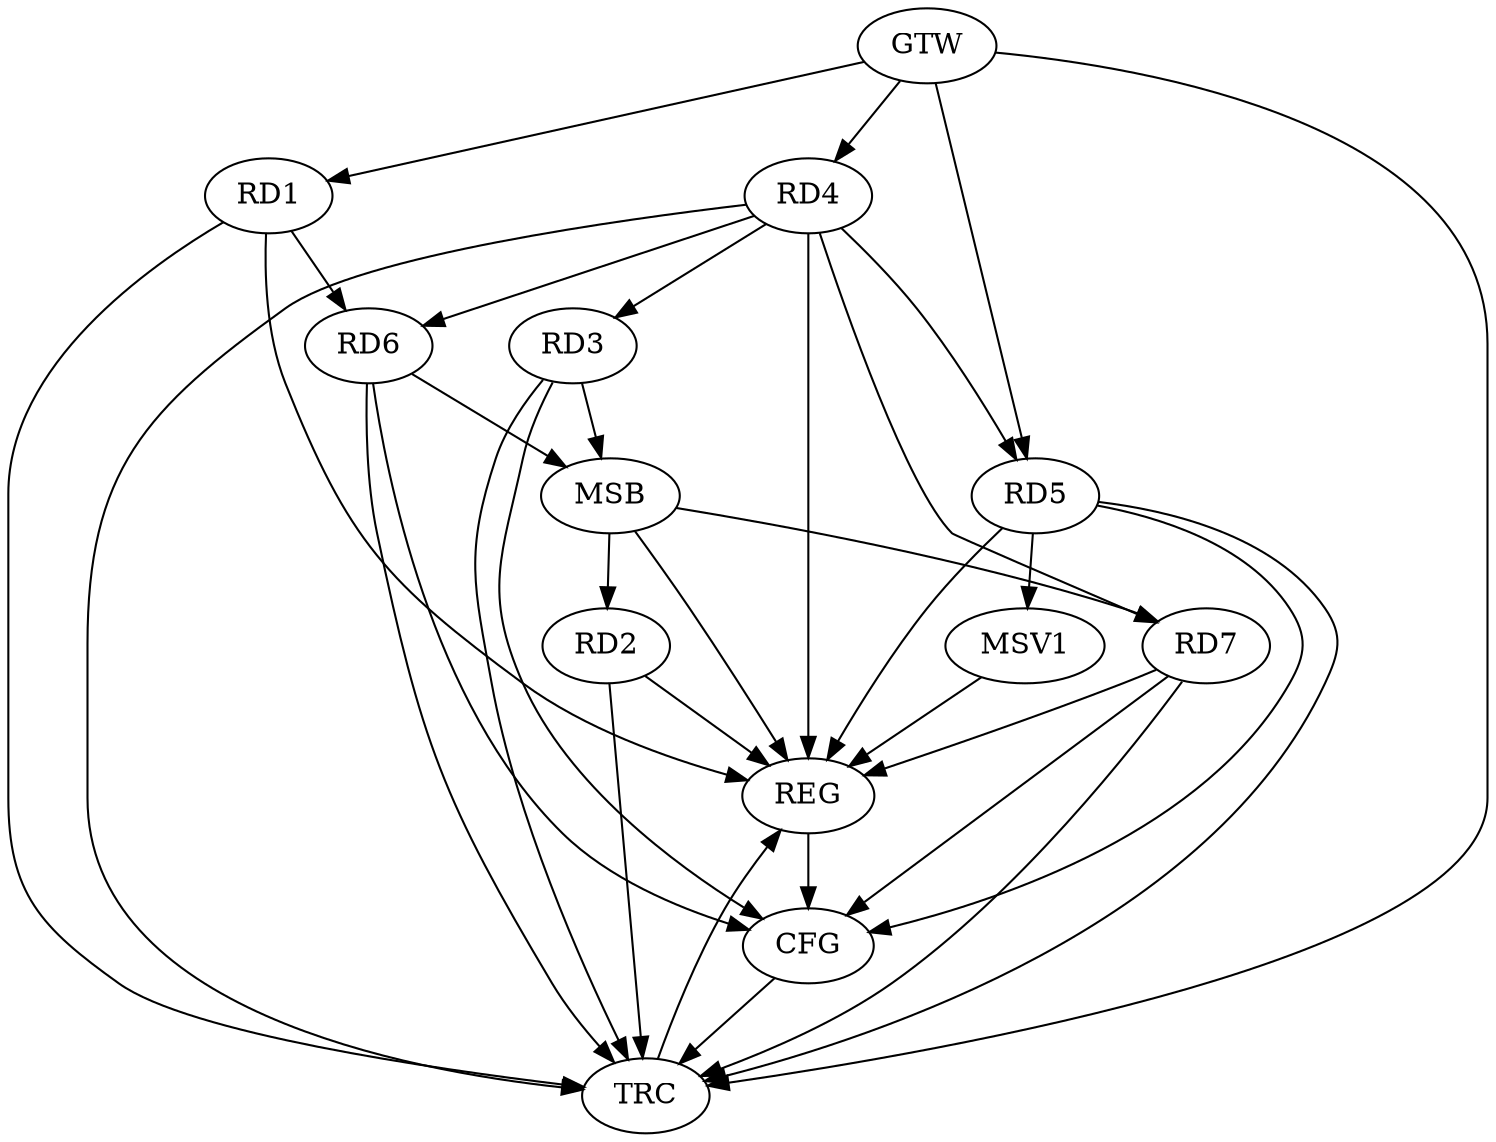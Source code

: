 strict digraph G {
  RD1 [ label="RD1" ];
  RD2 [ label="RD2" ];
  RD3 [ label="RD3" ];
  RD4 [ label="RD4" ];
  RD5 [ label="RD5" ];
  RD6 [ label="RD6" ];
  RD7 [ label="RD7" ];
  GTW [ label="GTW" ];
  REG [ label="REG" ];
  MSB [ label="MSB" ];
  CFG [ label="CFG" ];
  TRC [ label="TRC" ];
  MSV1 [ label="MSV1" ];
  RD1 -> RD6;
  RD4 -> RD3;
  RD4 -> RD6;
  GTW -> RD1;
  GTW -> RD4;
  GTW -> RD5;
  RD1 -> REG;
  RD2 -> REG;
  RD4 -> REG;
  RD5 -> REG;
  RD7 -> REG;
  RD3 -> MSB;
  MSB -> RD2;
  MSB -> REG;
  RD6 -> MSB;
  MSB -> RD7;
  RD7 -> CFG;
  RD6 -> CFG;
  RD3 -> CFG;
  RD5 -> CFG;
  REG -> CFG;
  RD1 -> TRC;
  RD2 -> TRC;
  RD3 -> TRC;
  RD4 -> TRC;
  RD5 -> TRC;
  RD6 -> TRC;
  RD7 -> TRC;
  GTW -> TRC;
  CFG -> TRC;
  TRC -> REG;
  RD4 -> RD5;
  RD4 -> RD7;
  RD5 -> MSV1;
  MSV1 -> REG;
}
